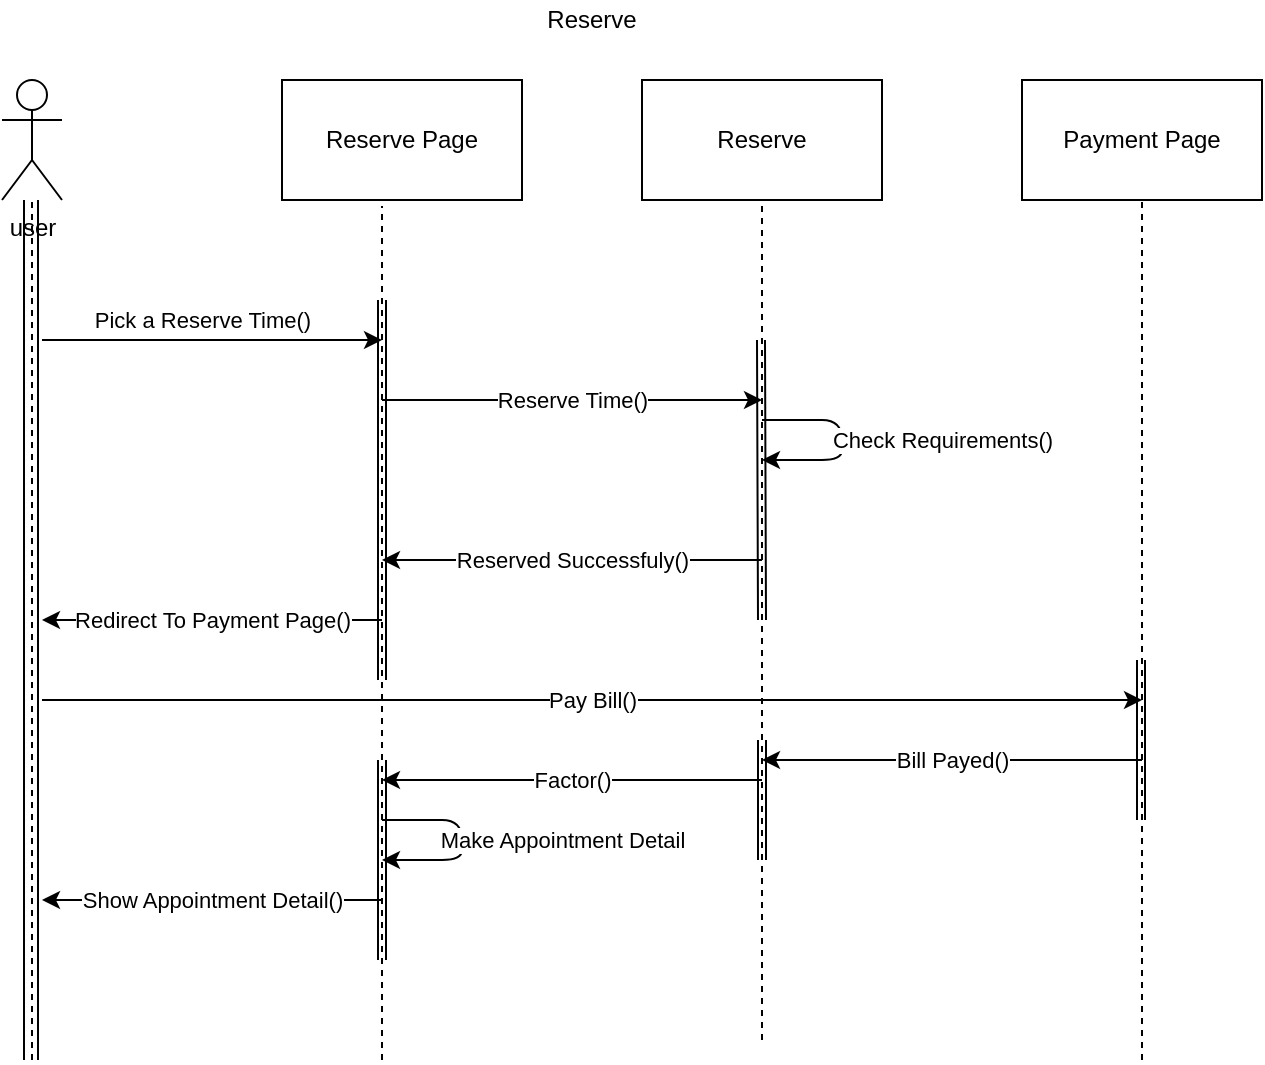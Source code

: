 <mxfile version="10.6.7" type="github"><diagram id="XXjf6ZceVq6lC7rZs3A-" name="Page-1"><mxGraphModel dx="1010" dy="617" grid="1" gridSize="10" guides="1" tooltips="1" connect="1" arrows="1" fold="1" page="1" pageScale="1" pageWidth="850" pageHeight="1100" math="0" shadow="0"><root><mxCell id="0"/><mxCell id="1" parent="0"/><mxCell id="DxrNM12mY8kJVyVhBFl2-1" value="&lt;div&gt;user&lt;/div&gt;&lt;div&gt;&lt;br&gt;&lt;/div&gt;" style="shape=umlActor;verticalLabelPosition=bottom;labelBackgroundColor=#ffffff;verticalAlign=top;html=1;outlineConnect=0;" vertex="1" parent="1"><mxGeometry x="150" y="90" width="30" height="60" as="geometry"/></mxCell><mxCell id="DxrNM12mY8kJVyVhBFl2-2" value="Reserve" style="text;html=1;strokeColor=none;fillColor=none;align=center;verticalAlign=middle;whiteSpace=wrap;rounded=0;" vertex="1" parent="1"><mxGeometry x="425" y="50" width="40" height="20" as="geometry"/></mxCell><mxCell id="DxrNM12mY8kJVyVhBFl2-3" value="Reserve Page" style="rounded=0;whiteSpace=wrap;html=1;" vertex="1" parent="1"><mxGeometry x="290" y="90" width="120" height="60" as="geometry"/></mxCell><mxCell id="DxrNM12mY8kJVyVhBFl2-4" value="" style="endArrow=none;dashed=1;html=1;" edge="1" parent="1" target="DxrNM12mY8kJVyVhBFl2-1"><mxGeometry width="50" height="50" relative="1" as="geometry"><mxPoint x="165" y="580" as="sourcePoint"/><mxPoint x="200" y="210" as="targetPoint"/></mxGeometry></mxCell><mxCell id="DxrNM12mY8kJVyVhBFl2-5" value="" style="shape=link;html=1;width=7;" edge="1" parent="1"><mxGeometry width="50" height="50" relative="1" as="geometry"><mxPoint x="164.5" y="580" as="sourcePoint"/><mxPoint x="164.5" y="150" as="targetPoint"/></mxGeometry></mxCell><mxCell id="DxrNM12mY8kJVyVhBFl2-6" value="" style="endArrow=none;dashed=1;html=1;" edge="1" parent="1"><mxGeometry width="50" height="50" relative="1" as="geometry"><mxPoint x="340" y="580" as="sourcePoint"/><mxPoint x="340" y="153" as="targetPoint"/></mxGeometry></mxCell><mxCell id="DxrNM12mY8kJVyVhBFl2-7" value="Pick a Reserve Time()" style="endArrow=classic;html=1;" edge="1" parent="1"><mxGeometry x="-0.067" y="10" width="50" height="50" relative="1" as="geometry"><mxPoint x="170" y="220" as="sourcePoint"/><mxPoint x="340" y="220" as="targetPoint"/><mxPoint as="offset"/></mxGeometry></mxCell><mxCell id="DxrNM12mY8kJVyVhBFl2-8" value="" style="shape=link;html=1;" edge="1" parent="1"><mxGeometry width="50" height="50" relative="1" as="geometry"><mxPoint x="340" y="390" as="sourcePoint"/><mxPoint x="340" y="200" as="targetPoint"/></mxGeometry></mxCell><mxCell id="DxrNM12mY8kJVyVhBFl2-9" value="Reserve" style="rounded=0;whiteSpace=wrap;html=1;" vertex="1" parent="1"><mxGeometry x="470" y="90" width="120" height="60" as="geometry"/></mxCell><mxCell id="DxrNM12mY8kJVyVhBFl2-10" value="" style="endArrow=none;dashed=1;html=1;entryX=0.5;entryY=1;entryDx=0;entryDy=0;" edge="1" parent="1" target="DxrNM12mY8kJVyVhBFl2-9"><mxGeometry width="50" height="50" relative="1" as="geometry"><mxPoint x="530" y="570" as="sourcePoint"/><mxPoint x="600" y="240" as="targetPoint"/></mxGeometry></mxCell><mxCell id="DxrNM12mY8kJVyVhBFl2-11" value="" style="shape=link;html=1;" edge="1" parent="1"><mxGeometry width="50" height="50" relative="1" as="geometry"><mxPoint x="530" y="360" as="sourcePoint"/><mxPoint x="529.5" y="220" as="targetPoint"/></mxGeometry></mxCell><mxCell id="DxrNM12mY8kJVyVhBFl2-14" value="Reserve Time()" style="endArrow=classic;html=1;" edge="1" parent="1"><mxGeometry width="50" height="50" relative="1" as="geometry"><mxPoint x="340" y="250" as="sourcePoint"/><mxPoint x="530" y="250" as="targetPoint"/></mxGeometry></mxCell><mxCell id="DxrNM12mY8kJVyVhBFl2-15" value="Check Requirements()" style="endArrow=classic;html=1;" edge="1" parent="1"><mxGeometry x="0.2" y="-51" width="50" height="50" relative="1" as="geometry"><mxPoint x="530" y="260" as="sourcePoint"/><mxPoint x="530" y="280" as="targetPoint"/><Array as="points"><mxPoint x="570" y="260"/><mxPoint x="570" y="280"/></Array><mxPoint x="50" y="41" as="offset"/></mxGeometry></mxCell><mxCell id="DxrNM12mY8kJVyVhBFl2-19" value="Payment Page" style="rounded=0;whiteSpace=wrap;html=1;" vertex="1" parent="1"><mxGeometry x="660" y="90" width="120" height="60" as="geometry"/></mxCell><mxCell id="DxrNM12mY8kJVyVhBFl2-21" value="" style="endArrow=none;dashed=1;html=1;entryX=0.5;entryY=1;entryDx=0;entryDy=0;" edge="1" parent="1" target="DxrNM12mY8kJVyVhBFl2-19"><mxGeometry width="50" height="50" relative="1" as="geometry"><mxPoint x="720" y="580" as="sourcePoint"/><mxPoint x="745" y="220" as="targetPoint"/></mxGeometry></mxCell><mxCell id="DxrNM12mY8kJVyVhBFl2-22" value="Reserved Successfuly()" style="endArrow=classic;html=1;" edge="1" parent="1"><mxGeometry width="50" height="50" relative="1" as="geometry"><mxPoint x="530" y="330" as="sourcePoint"/><mxPoint x="340" y="330" as="targetPoint"/></mxGeometry></mxCell><mxCell id="DxrNM12mY8kJVyVhBFl2-23" value="&lt;div&gt;Redirect To Payment Page()&lt;/div&gt;" style="endArrow=classic;html=1;" edge="1" parent="1"><mxGeometry width="50" height="50" relative="1" as="geometry"><mxPoint x="340" y="360" as="sourcePoint"/><mxPoint x="170" y="360" as="targetPoint"/></mxGeometry></mxCell><mxCell id="DxrNM12mY8kJVyVhBFl2-24" value="Pay Bill()" style="endArrow=classic;html=1;" edge="1" parent="1"><mxGeometry width="50" height="50" relative="1" as="geometry"><mxPoint x="170" y="400" as="sourcePoint"/><mxPoint x="720" y="400" as="targetPoint"/></mxGeometry></mxCell><mxCell id="DxrNM12mY8kJVyVhBFl2-25" value="" style="shape=link;html=1;" edge="1" parent="1"><mxGeometry width="50" height="50" relative="1" as="geometry"><mxPoint x="719.5" y="460" as="sourcePoint"/><mxPoint x="719.5" y="380" as="targetPoint"/></mxGeometry></mxCell><mxCell id="DxrNM12mY8kJVyVhBFl2-26" value="" style="shape=link;html=1;" edge="1" parent="1"><mxGeometry width="50" height="50" relative="1" as="geometry"><mxPoint x="530" y="480" as="sourcePoint"/><mxPoint x="530" y="420" as="targetPoint"/></mxGeometry></mxCell><mxCell id="DxrNM12mY8kJVyVhBFl2-27" value="Bill Payed()" style="endArrow=classic;html=1;" edge="1" parent="1"><mxGeometry width="50" height="50" relative="1" as="geometry"><mxPoint x="720" y="430" as="sourcePoint"/><mxPoint x="530" y="430" as="targetPoint"/></mxGeometry></mxCell><mxCell id="DxrNM12mY8kJVyVhBFl2-28" value="" style="shape=link;html=1;" edge="1" parent="1"><mxGeometry width="50" height="50" relative="1" as="geometry"><mxPoint x="340" y="530" as="sourcePoint"/><mxPoint x="340" y="430" as="targetPoint"/></mxGeometry></mxCell><mxCell id="DxrNM12mY8kJVyVhBFl2-29" value="Factor()" style="endArrow=classic;html=1;" edge="1" parent="1"><mxGeometry width="50" height="50" relative="1" as="geometry"><mxPoint x="530" y="440" as="sourcePoint"/><mxPoint x="340" y="440" as="targetPoint"/></mxGeometry></mxCell><mxCell id="DxrNM12mY8kJVyVhBFl2-32" value="Make Appointment Detail" style="endArrow=classic;html=1;" edge="1" parent="1"><mxGeometry x="0.2" y="-51" width="50" height="50" relative="1" as="geometry"><mxPoint x="340" y="460" as="sourcePoint"/><mxPoint x="340" y="480" as="targetPoint"/><Array as="points"><mxPoint x="380" y="460"/><mxPoint x="380" y="480"/></Array><mxPoint x="50" y="41" as="offset"/></mxGeometry></mxCell><mxCell id="DxrNM12mY8kJVyVhBFl2-33" value="Show Appointment Detail()" style="endArrow=classic;html=1;" edge="1" parent="1"><mxGeometry width="50" height="50" relative="1" as="geometry"><mxPoint x="340" y="500" as="sourcePoint"/><mxPoint x="170" y="500" as="targetPoint"/></mxGeometry></mxCell></root></mxGraphModel></diagram></mxfile>